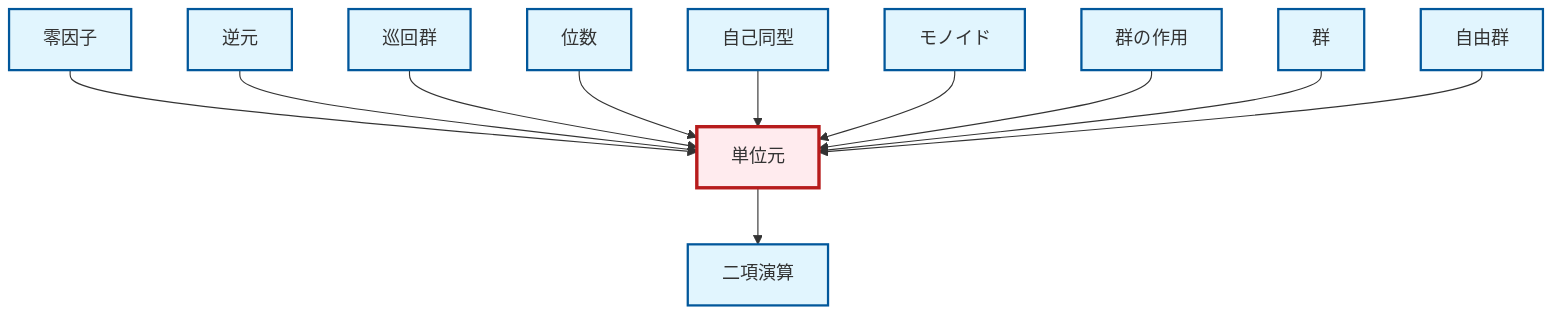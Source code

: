 graph TD
    classDef definition fill:#e1f5fe,stroke:#01579b,stroke-width:2px
    classDef theorem fill:#f3e5f5,stroke:#4a148c,stroke-width:2px
    classDef axiom fill:#fff3e0,stroke:#e65100,stroke-width:2px
    classDef example fill:#e8f5e9,stroke:#1b5e20,stroke-width:2px
    classDef current fill:#ffebee,stroke:#b71c1c,stroke-width:3px
    def-monoid["モノイド"]:::definition
    def-group["群"]:::definition
    def-cyclic-group["巡回群"]:::definition
    def-identity-element["単位元"]:::definition
    def-binary-operation["二項演算"]:::definition
    def-inverse-element["逆元"]:::definition
    def-automorphism["自己同型"]:::definition
    def-group-action["群の作用"]:::definition
    def-zero-divisor["零因子"]:::definition
    def-free-group["自由群"]:::definition
    def-order["位数"]:::definition
    def-zero-divisor --> def-identity-element
    def-inverse-element --> def-identity-element
    def-cyclic-group --> def-identity-element
    def-order --> def-identity-element
    def-automorphism --> def-identity-element
    def-monoid --> def-identity-element
    def-group-action --> def-identity-element
    def-identity-element --> def-binary-operation
    def-group --> def-identity-element
    def-free-group --> def-identity-element
    class def-identity-element current